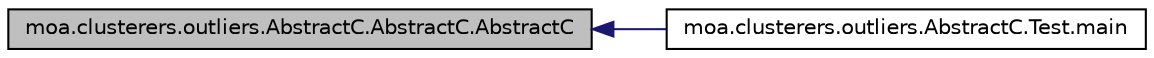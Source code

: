 digraph G
{
  edge [fontname="Helvetica",fontsize="10",labelfontname="Helvetica",labelfontsize="10"];
  node [fontname="Helvetica",fontsize="10",shape=record];
  rankdir=LR;
  Node1 [label="moa.clusterers.outliers.AbstractC.AbstractC.AbstractC",height=0.2,width=0.4,color="black", fillcolor="grey75", style="filled" fontcolor="black"];
  Node1 -> Node2 [dir=back,color="midnightblue",fontsize="10",style="solid",fontname="Helvetica"];
  Node2 [label="moa.clusterers.outliers.AbstractC.Test.main",height=0.2,width=0.4,color="black", fillcolor="white", style="filled",URL="$classmoa_1_1clusterers_1_1outliers_1_1AbstractC_1_1Test.html#a0e6336bab07e4ba3bc9c1993e046c3ea"];
}
